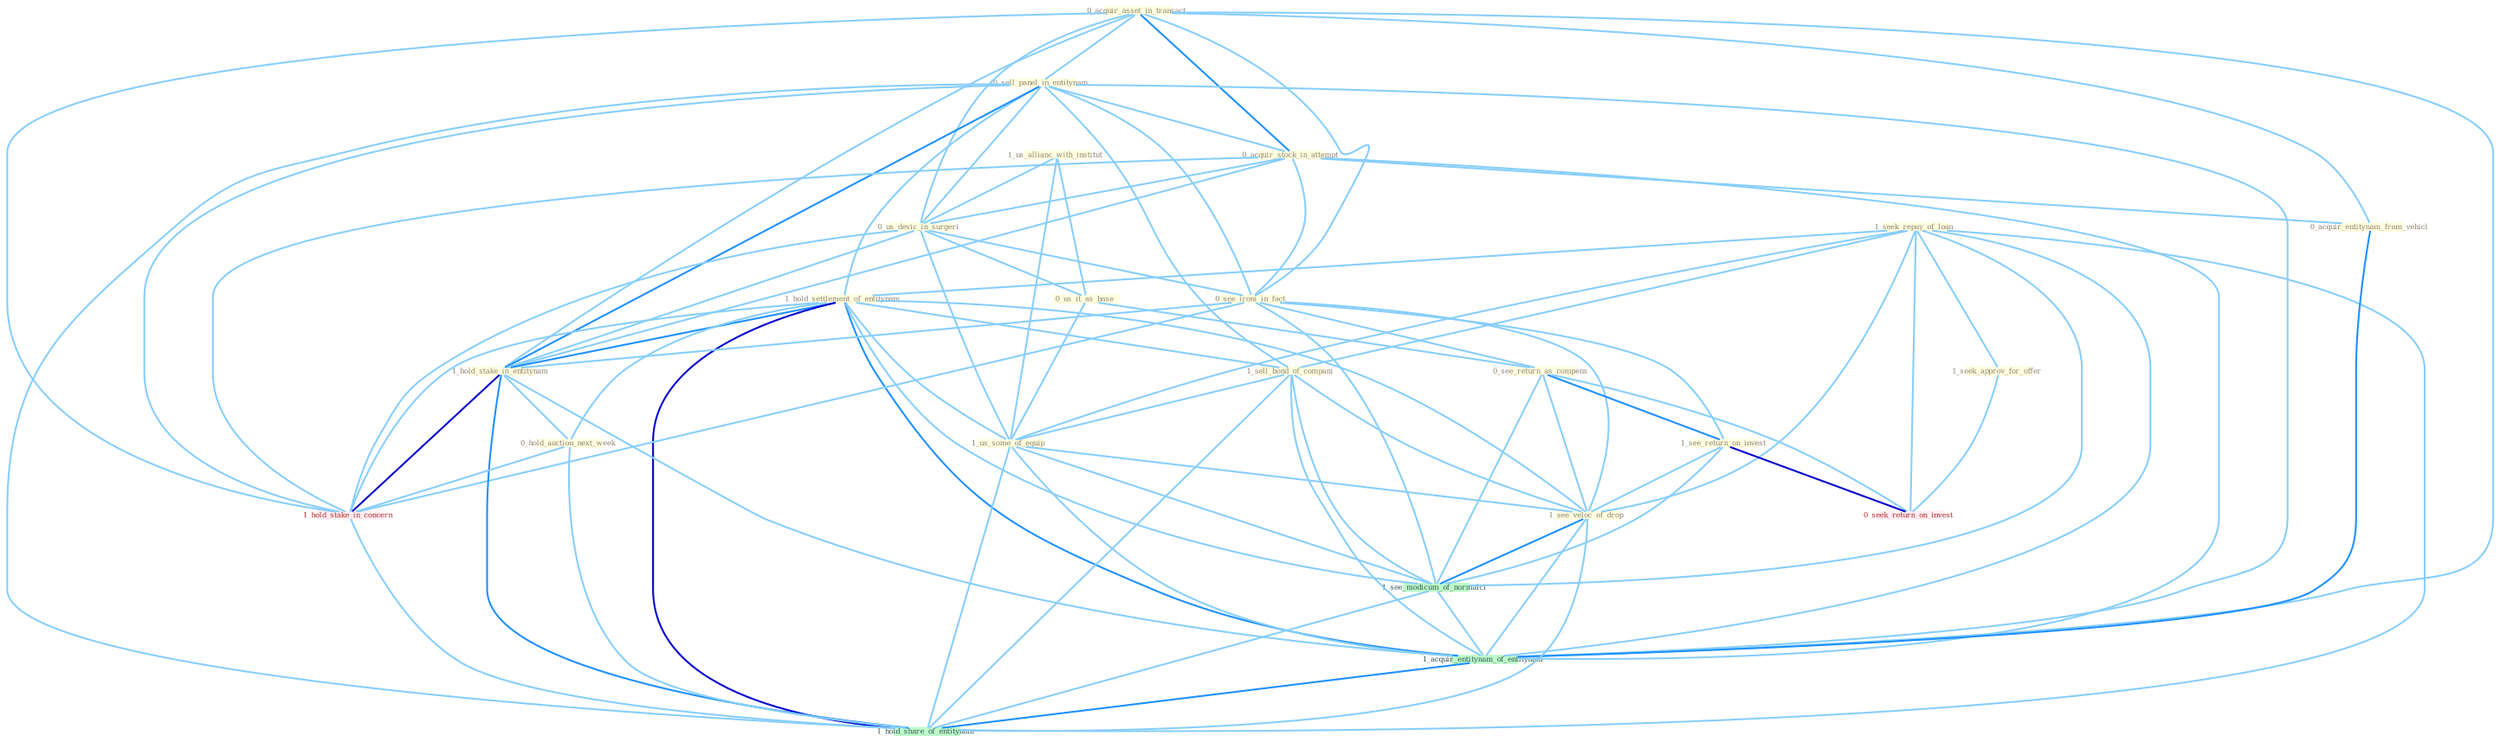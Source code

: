 Graph G{ 
    node
    [shape=polygon,style=filled,width=.5,height=.06,color="#BDFCC9",fixedsize=true,fontsize=4,
    fontcolor="#2f4f4f"];
    {node
    [color="#ffffe0", fontcolor="#8b7d6b"] "0_acquir_asset_in_transact " "0_sell_panel_in_entitynam " "1_us_allianc_with_institut " "0_acquir_stock_in_attempt " "1_seek_repay_of_loan " "0_us_devic_in_surgeri " "0_us_it_as_base " "1_hold_settlement_of_entitynam " "0_see_ironi_in_fact " "0_see_return_as_compens " "1_sell_bond_of_compani " "1_hold_stake_in_entitynam " "1_see_return_on_invest " "0_acquir_entitynam_from_vehicl " "1_us_some_of_equip " "0_hold_auction_next_week " "1_see_veloc_of_drop " "1_seek_approv_for_offer "}
{node [color="#fff0f5", fontcolor="#b22222"] "1_hold_stake_in_concern " "0_seek_return_on_invest "}
edge [color="#B0E2FF"];

	"0_acquir_asset_in_transact " -- "0_sell_panel_in_entitynam " [w="1", color="#87cefa" ];
	"0_acquir_asset_in_transact " -- "0_acquir_stock_in_attempt " [w="2", color="#1e90ff" , len=0.8];
	"0_acquir_asset_in_transact " -- "0_us_devic_in_surgeri " [w="1", color="#87cefa" ];
	"0_acquir_asset_in_transact " -- "0_see_ironi_in_fact " [w="1", color="#87cefa" ];
	"0_acquir_asset_in_transact " -- "1_hold_stake_in_entitynam " [w="1", color="#87cefa" ];
	"0_acquir_asset_in_transact " -- "0_acquir_entitynam_from_vehicl " [w="1", color="#87cefa" ];
	"0_acquir_asset_in_transact " -- "1_hold_stake_in_concern " [w="1", color="#87cefa" ];
	"0_acquir_asset_in_transact " -- "1_acquir_entitynam_of_entitynam " [w="1", color="#87cefa" ];
	"0_sell_panel_in_entitynam " -- "0_acquir_stock_in_attempt " [w="1", color="#87cefa" ];
	"0_sell_panel_in_entitynam " -- "0_us_devic_in_surgeri " [w="1", color="#87cefa" ];
	"0_sell_panel_in_entitynam " -- "1_hold_settlement_of_entitynam " [w="1", color="#87cefa" ];
	"0_sell_panel_in_entitynam " -- "0_see_ironi_in_fact " [w="1", color="#87cefa" ];
	"0_sell_panel_in_entitynam " -- "1_sell_bond_of_compani " [w="1", color="#87cefa" ];
	"0_sell_panel_in_entitynam " -- "1_hold_stake_in_entitynam " [w="2", color="#1e90ff" , len=0.8];
	"0_sell_panel_in_entitynam " -- "1_hold_stake_in_concern " [w="1", color="#87cefa" ];
	"0_sell_panel_in_entitynam " -- "1_acquir_entitynam_of_entitynam " [w="1", color="#87cefa" ];
	"0_sell_panel_in_entitynam " -- "1_hold_share_of_entitynam " [w="1", color="#87cefa" ];
	"1_us_allianc_with_institut " -- "0_us_devic_in_surgeri " [w="1", color="#87cefa" ];
	"1_us_allianc_with_institut " -- "0_us_it_as_base " [w="1", color="#87cefa" ];
	"1_us_allianc_with_institut " -- "1_us_some_of_equip " [w="1", color="#87cefa" ];
	"0_acquir_stock_in_attempt " -- "0_us_devic_in_surgeri " [w="1", color="#87cefa" ];
	"0_acquir_stock_in_attempt " -- "0_see_ironi_in_fact " [w="1", color="#87cefa" ];
	"0_acquir_stock_in_attempt " -- "1_hold_stake_in_entitynam " [w="1", color="#87cefa" ];
	"0_acquir_stock_in_attempt " -- "0_acquir_entitynam_from_vehicl " [w="1", color="#87cefa" ];
	"0_acquir_stock_in_attempt " -- "1_hold_stake_in_concern " [w="1", color="#87cefa" ];
	"0_acquir_stock_in_attempt " -- "1_acquir_entitynam_of_entitynam " [w="1", color="#87cefa" ];
	"1_seek_repay_of_loan " -- "1_hold_settlement_of_entitynam " [w="1", color="#87cefa" ];
	"1_seek_repay_of_loan " -- "1_sell_bond_of_compani " [w="1", color="#87cefa" ];
	"1_seek_repay_of_loan " -- "1_us_some_of_equip " [w="1", color="#87cefa" ];
	"1_seek_repay_of_loan " -- "1_see_veloc_of_drop " [w="1", color="#87cefa" ];
	"1_seek_repay_of_loan " -- "1_seek_approv_for_offer " [w="1", color="#87cefa" ];
	"1_seek_repay_of_loan " -- "0_seek_return_on_invest " [w="1", color="#87cefa" ];
	"1_seek_repay_of_loan " -- "1_see_modicum_of_normalci " [w="1", color="#87cefa" ];
	"1_seek_repay_of_loan " -- "1_acquir_entitynam_of_entitynam " [w="1", color="#87cefa" ];
	"1_seek_repay_of_loan " -- "1_hold_share_of_entitynam " [w="1", color="#87cefa" ];
	"0_us_devic_in_surgeri " -- "0_us_it_as_base " [w="1", color="#87cefa" ];
	"0_us_devic_in_surgeri " -- "0_see_ironi_in_fact " [w="1", color="#87cefa" ];
	"0_us_devic_in_surgeri " -- "1_hold_stake_in_entitynam " [w="1", color="#87cefa" ];
	"0_us_devic_in_surgeri " -- "1_us_some_of_equip " [w="1", color="#87cefa" ];
	"0_us_devic_in_surgeri " -- "1_hold_stake_in_concern " [w="1", color="#87cefa" ];
	"0_us_it_as_base " -- "0_see_return_as_compens " [w="1", color="#87cefa" ];
	"0_us_it_as_base " -- "1_us_some_of_equip " [w="1", color="#87cefa" ];
	"1_hold_settlement_of_entitynam " -- "1_sell_bond_of_compani " [w="1", color="#87cefa" ];
	"1_hold_settlement_of_entitynam " -- "1_hold_stake_in_entitynam " [w="2", color="#1e90ff" , len=0.8];
	"1_hold_settlement_of_entitynam " -- "1_us_some_of_equip " [w="1", color="#87cefa" ];
	"1_hold_settlement_of_entitynam " -- "0_hold_auction_next_week " [w="1", color="#87cefa" ];
	"1_hold_settlement_of_entitynam " -- "1_see_veloc_of_drop " [w="1", color="#87cefa" ];
	"1_hold_settlement_of_entitynam " -- "1_hold_stake_in_concern " [w="1", color="#87cefa" ];
	"1_hold_settlement_of_entitynam " -- "1_see_modicum_of_normalci " [w="1", color="#87cefa" ];
	"1_hold_settlement_of_entitynam " -- "1_acquir_entitynam_of_entitynam " [w="2", color="#1e90ff" , len=0.8];
	"1_hold_settlement_of_entitynam " -- "1_hold_share_of_entitynam " [w="3", color="#0000cd" , len=0.6];
	"0_see_ironi_in_fact " -- "0_see_return_as_compens " [w="1", color="#87cefa" ];
	"0_see_ironi_in_fact " -- "1_hold_stake_in_entitynam " [w="1", color="#87cefa" ];
	"0_see_ironi_in_fact " -- "1_see_return_on_invest " [w="1", color="#87cefa" ];
	"0_see_ironi_in_fact " -- "1_see_veloc_of_drop " [w="1", color="#87cefa" ];
	"0_see_ironi_in_fact " -- "1_hold_stake_in_concern " [w="1", color="#87cefa" ];
	"0_see_ironi_in_fact " -- "1_see_modicum_of_normalci " [w="1", color="#87cefa" ];
	"0_see_return_as_compens " -- "1_see_return_on_invest " [w="2", color="#1e90ff" , len=0.8];
	"0_see_return_as_compens " -- "1_see_veloc_of_drop " [w="1", color="#87cefa" ];
	"0_see_return_as_compens " -- "0_seek_return_on_invest " [w="1", color="#87cefa" ];
	"0_see_return_as_compens " -- "1_see_modicum_of_normalci " [w="1", color="#87cefa" ];
	"1_sell_bond_of_compani " -- "1_us_some_of_equip " [w="1", color="#87cefa" ];
	"1_sell_bond_of_compani " -- "1_see_veloc_of_drop " [w="1", color="#87cefa" ];
	"1_sell_bond_of_compani " -- "1_see_modicum_of_normalci " [w="1", color="#87cefa" ];
	"1_sell_bond_of_compani " -- "1_acquir_entitynam_of_entitynam " [w="1", color="#87cefa" ];
	"1_sell_bond_of_compani " -- "1_hold_share_of_entitynam " [w="1", color="#87cefa" ];
	"1_hold_stake_in_entitynam " -- "0_hold_auction_next_week " [w="1", color="#87cefa" ];
	"1_hold_stake_in_entitynam " -- "1_hold_stake_in_concern " [w="3", color="#0000cd" , len=0.6];
	"1_hold_stake_in_entitynam " -- "1_acquir_entitynam_of_entitynam " [w="1", color="#87cefa" ];
	"1_hold_stake_in_entitynam " -- "1_hold_share_of_entitynam " [w="2", color="#1e90ff" , len=0.8];
	"1_see_return_on_invest " -- "1_see_veloc_of_drop " [w="1", color="#87cefa" ];
	"1_see_return_on_invest " -- "0_seek_return_on_invest " [w="3", color="#0000cd" , len=0.6];
	"1_see_return_on_invest " -- "1_see_modicum_of_normalci " [w="1", color="#87cefa" ];
	"0_acquir_entitynam_from_vehicl " -- "1_acquir_entitynam_of_entitynam " [w="2", color="#1e90ff" , len=0.8];
	"1_us_some_of_equip " -- "1_see_veloc_of_drop " [w="1", color="#87cefa" ];
	"1_us_some_of_equip " -- "1_see_modicum_of_normalci " [w="1", color="#87cefa" ];
	"1_us_some_of_equip " -- "1_acquir_entitynam_of_entitynam " [w="1", color="#87cefa" ];
	"1_us_some_of_equip " -- "1_hold_share_of_entitynam " [w="1", color="#87cefa" ];
	"0_hold_auction_next_week " -- "1_hold_stake_in_concern " [w="1", color="#87cefa" ];
	"0_hold_auction_next_week " -- "1_hold_share_of_entitynam " [w="1", color="#87cefa" ];
	"1_see_veloc_of_drop " -- "1_see_modicum_of_normalci " [w="2", color="#1e90ff" , len=0.8];
	"1_see_veloc_of_drop " -- "1_acquir_entitynam_of_entitynam " [w="1", color="#87cefa" ];
	"1_see_veloc_of_drop " -- "1_hold_share_of_entitynam " [w="1", color="#87cefa" ];
	"1_seek_approv_for_offer " -- "0_seek_return_on_invest " [w="1", color="#87cefa" ];
	"1_hold_stake_in_concern " -- "1_hold_share_of_entitynam " [w="1", color="#87cefa" ];
	"1_see_modicum_of_normalci " -- "1_acquir_entitynam_of_entitynam " [w="1", color="#87cefa" ];
	"1_see_modicum_of_normalci " -- "1_hold_share_of_entitynam " [w="1", color="#87cefa" ];
	"1_acquir_entitynam_of_entitynam " -- "1_hold_share_of_entitynam " [w="2", color="#1e90ff" , len=0.8];
}